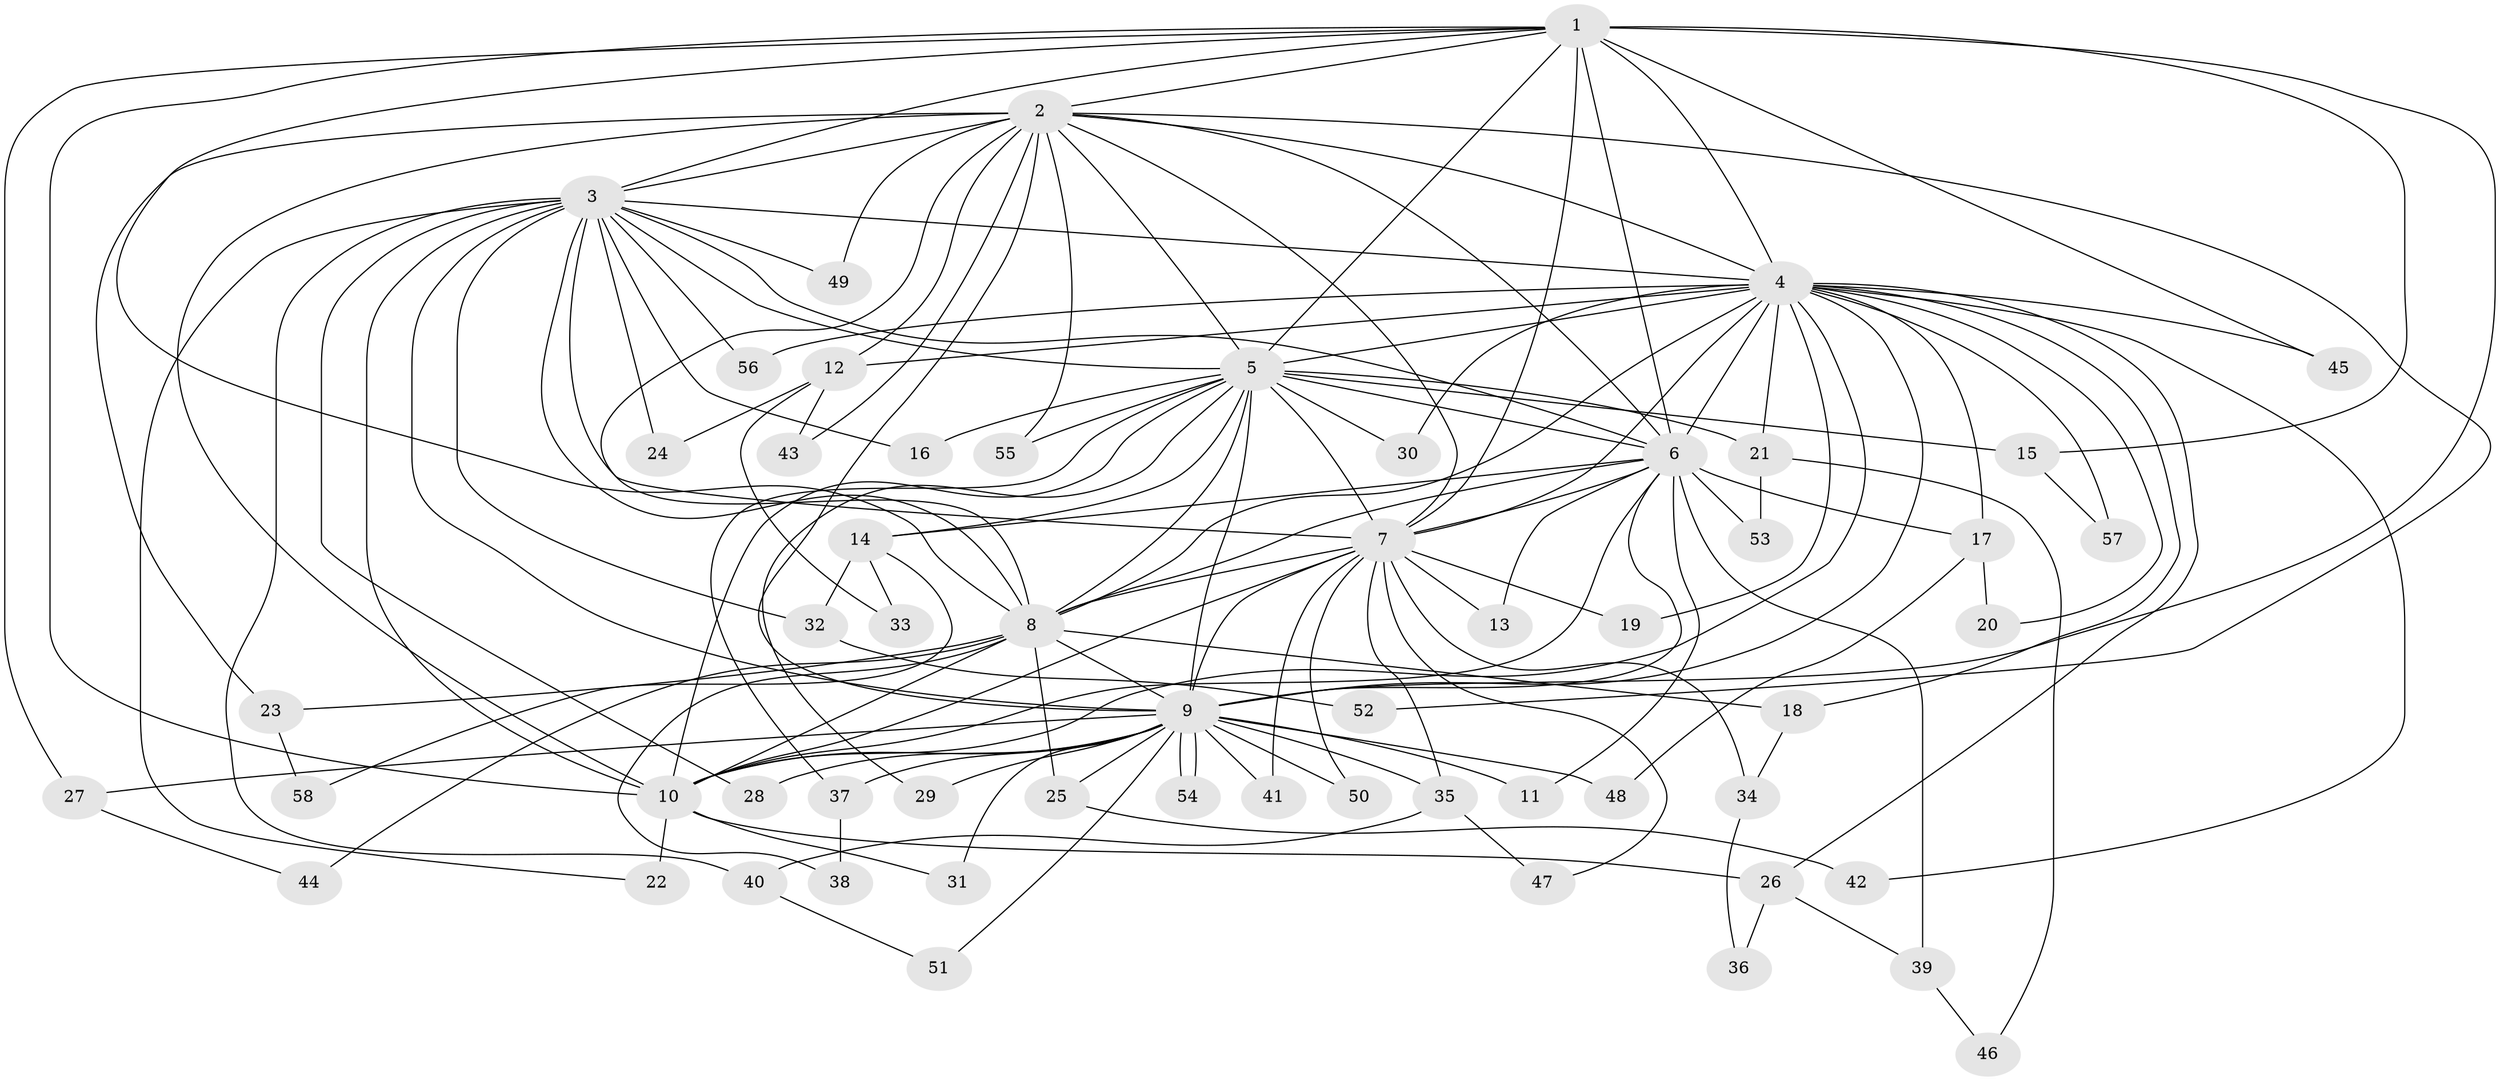 // Generated by graph-tools (version 1.1) at 2025/13/03/09/25 04:13:58]
// undirected, 58 vertices, 141 edges
graph export_dot {
graph [start="1"]
  node [color=gray90,style=filled];
  1;
  2;
  3;
  4;
  5;
  6;
  7;
  8;
  9;
  10;
  11;
  12;
  13;
  14;
  15;
  16;
  17;
  18;
  19;
  20;
  21;
  22;
  23;
  24;
  25;
  26;
  27;
  28;
  29;
  30;
  31;
  32;
  33;
  34;
  35;
  36;
  37;
  38;
  39;
  40;
  41;
  42;
  43;
  44;
  45;
  46;
  47;
  48;
  49;
  50;
  51;
  52;
  53;
  54;
  55;
  56;
  57;
  58;
  1 -- 2;
  1 -- 3;
  1 -- 4;
  1 -- 5;
  1 -- 6;
  1 -- 7;
  1 -- 8;
  1 -- 9;
  1 -- 10;
  1 -- 15;
  1 -- 27;
  1 -- 45;
  2 -- 3;
  2 -- 4;
  2 -- 5;
  2 -- 6;
  2 -- 7;
  2 -- 8;
  2 -- 9;
  2 -- 10;
  2 -- 12;
  2 -- 23;
  2 -- 43;
  2 -- 49;
  2 -- 52;
  2 -- 55;
  3 -- 4;
  3 -- 5;
  3 -- 6;
  3 -- 7;
  3 -- 8;
  3 -- 9;
  3 -- 10;
  3 -- 16;
  3 -- 22;
  3 -- 24;
  3 -- 28;
  3 -- 32;
  3 -- 40;
  3 -- 49;
  3 -- 56;
  4 -- 5;
  4 -- 6;
  4 -- 7;
  4 -- 8;
  4 -- 9;
  4 -- 10;
  4 -- 12;
  4 -- 17;
  4 -- 18;
  4 -- 19;
  4 -- 20;
  4 -- 21;
  4 -- 26;
  4 -- 30;
  4 -- 42;
  4 -- 45;
  4 -- 56;
  4 -- 57;
  5 -- 6;
  5 -- 7;
  5 -- 8;
  5 -- 9;
  5 -- 10;
  5 -- 14;
  5 -- 15;
  5 -- 16;
  5 -- 21;
  5 -- 29;
  5 -- 30;
  5 -- 37;
  5 -- 55;
  6 -- 7;
  6 -- 8;
  6 -- 9;
  6 -- 10;
  6 -- 11;
  6 -- 13;
  6 -- 14;
  6 -- 17;
  6 -- 39;
  6 -- 53;
  7 -- 8;
  7 -- 9;
  7 -- 10;
  7 -- 13;
  7 -- 19;
  7 -- 34;
  7 -- 35;
  7 -- 41;
  7 -- 47;
  7 -- 50;
  8 -- 9;
  8 -- 10;
  8 -- 18;
  8 -- 23;
  8 -- 25;
  8 -- 38;
  8 -- 44;
  9 -- 10;
  9 -- 11;
  9 -- 25;
  9 -- 27;
  9 -- 28;
  9 -- 29;
  9 -- 31;
  9 -- 35;
  9 -- 37;
  9 -- 41;
  9 -- 48;
  9 -- 50;
  9 -- 51;
  9 -- 54;
  9 -- 54;
  10 -- 22;
  10 -- 26;
  10 -- 31;
  12 -- 24;
  12 -- 33;
  12 -- 43;
  14 -- 32;
  14 -- 33;
  14 -- 58;
  15 -- 57;
  17 -- 20;
  17 -- 48;
  18 -- 34;
  21 -- 46;
  21 -- 53;
  23 -- 58;
  25 -- 42;
  26 -- 36;
  26 -- 39;
  27 -- 44;
  32 -- 52;
  34 -- 36;
  35 -- 40;
  35 -- 47;
  37 -- 38;
  39 -- 46;
  40 -- 51;
}
